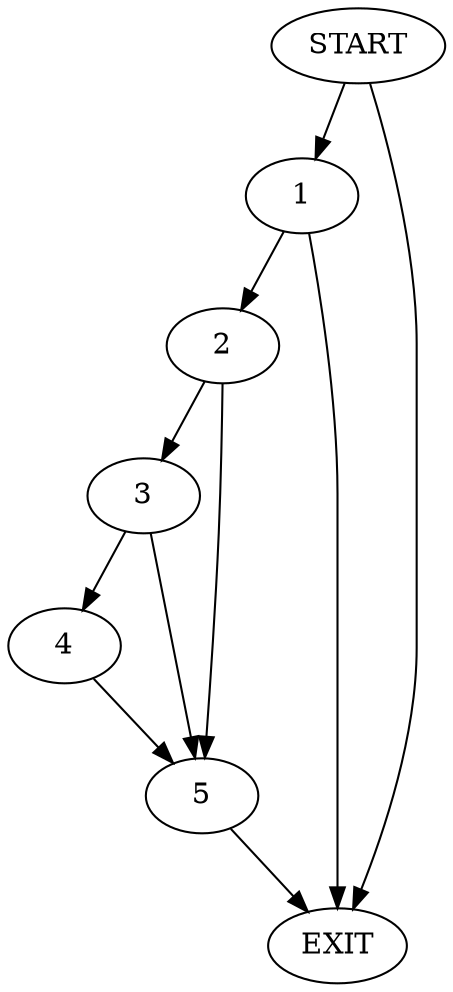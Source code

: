 digraph { 
0 [label="START"];
1;
2;
3;
4;
5;
6[label="EXIT"];
0 -> 6;
0 -> 1;
1 -> 6;
1 -> 2;
2 -> 3;
2 -> 5;
3 -> 4;
3 -> 5;
4 -> 5;
5 -> 6;
}